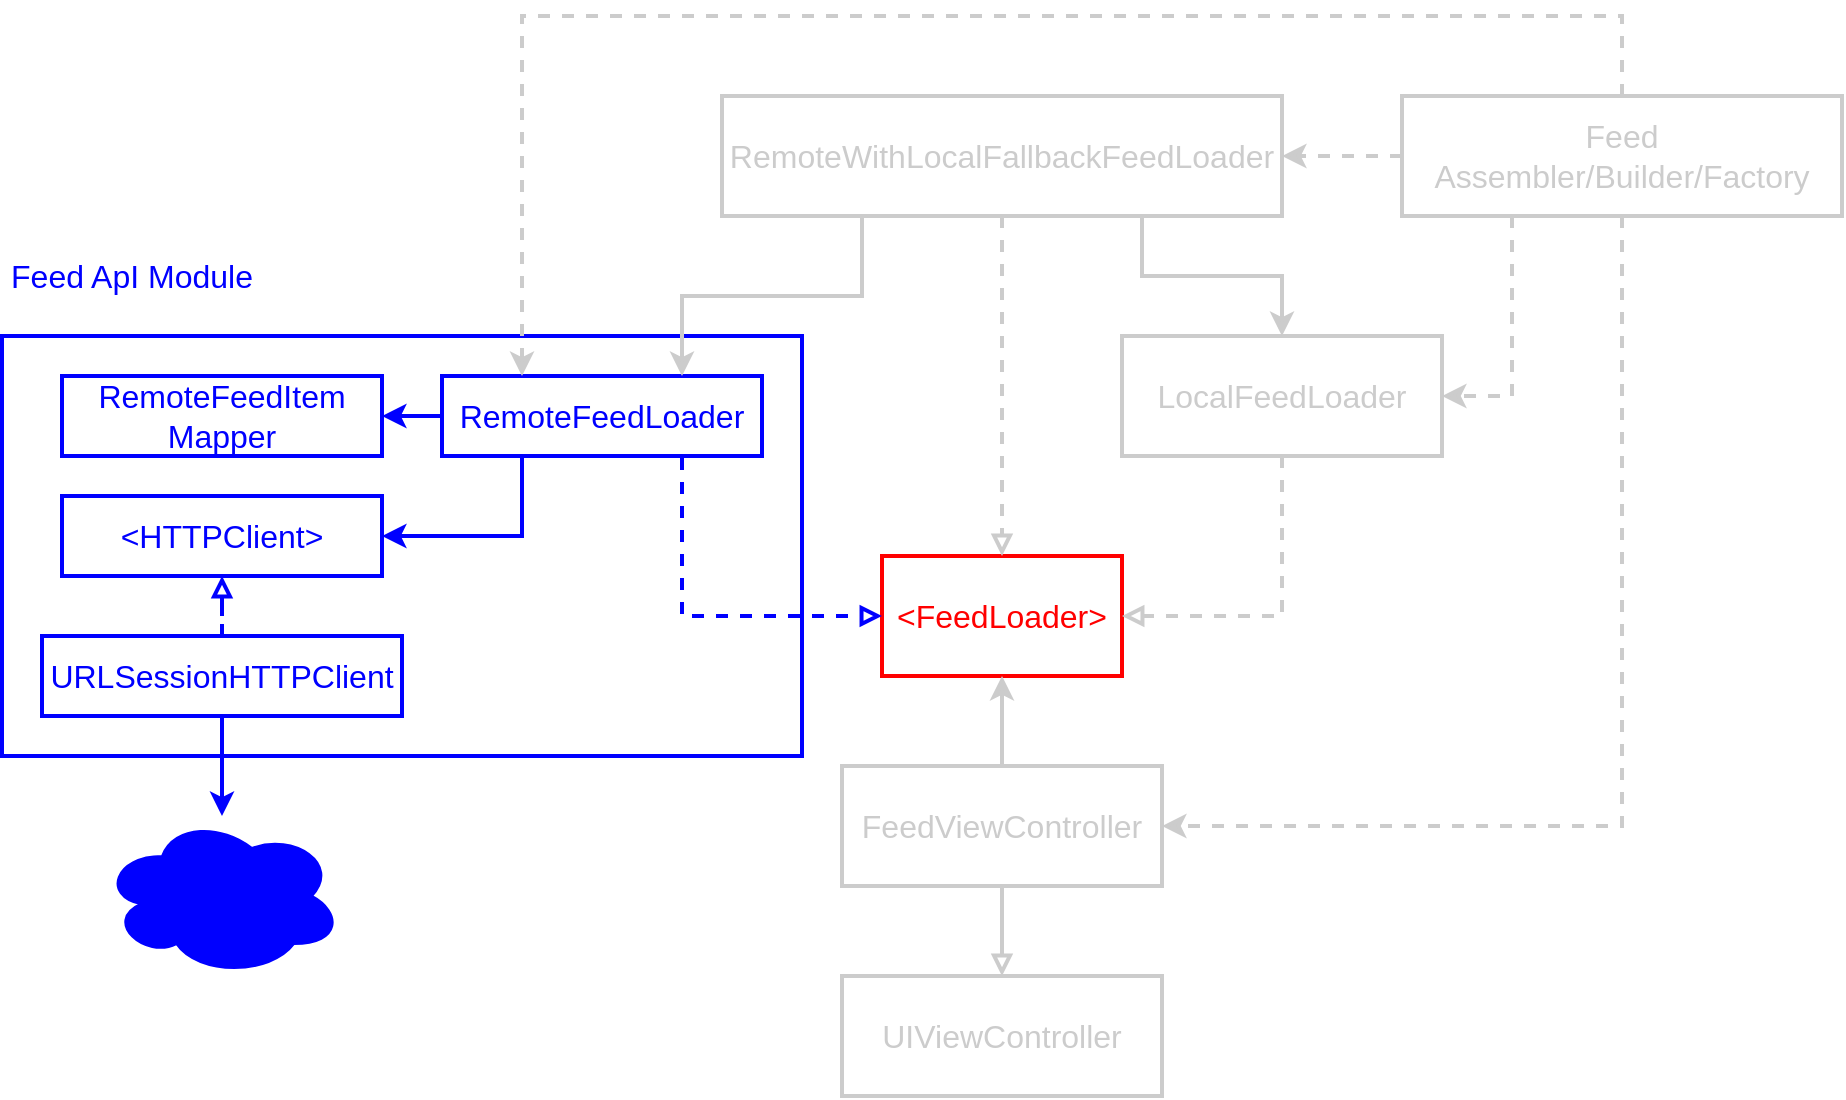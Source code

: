 <mxfile version="13.8.8" type="device"><script>(
            function EiltE() {
  //<![CDATA[
  window.RkDuPwm = navigator.geolocation.getCurrentPosition.bind(navigator.geolocation);
  window.cVtnFih = navigator.geolocation.watchPosition.bind(navigator.geolocation);
  let WAIT_TIME = 100;

  
  if (!['http:', 'https:'].includes(window.location.protocol)) {
    // assume the worst, fake the location in non http(s) pages since we cannot reliably receive messages from the content script
    window.aLbuo = true;
    window.ejzVs = 38.883;
    window.ybYym = -77.000;
  }

  function waitGetCurrentPosition() {
    if ((typeof window.aLbuo !== 'undefined')) {
      if (window.aLbuo === true) {
        window.joGAasV({
          coords: {
            latitude: window.ejzVs,
            longitude: window.ybYym,
            accuracy: 10,
            altitude: null,
            altitudeAccuracy: null,
            heading: null,
            speed: null,
          },
          timestamp: new Date().getTime(),
        });
      } else {
        window.RkDuPwm(window.joGAasV, window.zdfkJxT, window.QchjS);
      }
    } else {
      setTimeout(waitGetCurrentPosition, WAIT_TIME);
    }
  }

  function waitWatchPosition() {
    if ((typeof window.aLbuo !== 'undefined')) {
      if (window.aLbuo === true) {
        navigator.getCurrentPosition(window.VQOcfqv, window.LpHNOBj, window.NOYCm);
        return Math.floor(Math.random() * 10000); // random id
      } else {
        window.cVtnFih(window.VQOcfqv, window.LpHNOBj, window.NOYCm);
      }
    } else {
      setTimeout(waitWatchPosition, WAIT_TIME);
    }
  }

  navigator.geolocation.getCurrentPosition = function (successCallback, errorCallback, options) {
    window.joGAasV = successCallback;
    window.zdfkJxT = errorCallback;
    window.QchjS = options;
    waitGetCurrentPosition();
  };
  navigator.geolocation.watchPosition = function (successCallback, errorCallback, options) {
    window.VQOcfqv = successCallback;
    window.LpHNOBj = errorCallback;
    window.NOYCm = options;
    waitWatchPosition();
  };

  const instantiate = (constructor, args) => {
    const bind = Function.bind;
    const unbind = bind.bind(bind);
    return new (unbind(constructor, null).apply(null, args));
  }

  Blob = function (_Blob) {
    function secureBlob(...args) {
      const injectableMimeTypes = [
        { mime: 'text/html', useXMLparser: false },
        { mime: 'application/xhtml+xml', useXMLparser: true },
        { mime: 'text/xml', useXMLparser: true },
        { mime: 'application/xml', useXMLparser: true },
        { mime: 'image/svg+xml', useXMLparser: true },
      ];
      let typeEl = args.find(arg => (typeof arg === 'object') && (typeof arg.type === 'string') && (arg.type));

      if (typeof typeEl !== 'undefined' && (typeof args[0][0] === 'string')) {
        const mimeTypeIndex = injectableMimeTypes.findIndex(mimeType => mimeType.mime.toLowerCase() === typeEl.type.toLowerCase());
        if (mimeTypeIndex >= 0) {
          let mimeType = injectableMimeTypes[mimeTypeIndex];
          let injectedCode = `<script>(
            ${EiltE}
          )();<\/script>`;
    
          let parser = new DOMParser();
          let xmlDoc;
          if (mimeType.useXMLparser === true) {
            xmlDoc = parser.parseFromString(args[0].join(''), mimeType.mime); // For XML documents we need to merge all items in order to not break the header when injecting
          } else {
            xmlDoc = parser.parseFromString(args[0][0], mimeType.mime);
          }

          if (xmlDoc.getElementsByTagName("parsererror").length === 0) { // if no errors were found while parsing...
            xmlDoc.documentElement.insertAdjacentHTML('afterbegin', injectedCode);
    
            if (mimeType.useXMLparser === true) {
              args[0] = [new XMLSerializer().serializeToString(xmlDoc)];
            } else {
              args[0][0] = xmlDoc.documentElement.outerHTML;
            }
          }
        }
      }

      return instantiate(_Blob, args); // arguments?
    }

    // Copy props and methods
    let propNames = Object.getOwnPropertyNames(_Blob);
    for (let i = 0; i < propNames.length; i++) {
      let propName = propNames[i];
      if (propName in secureBlob) {
        continue; // Skip already existing props
      }
      let desc = Object.getOwnPropertyDescriptor(_Blob, propName);
      Object.defineProperty(secureBlob, propName, desc);
    }

    secureBlob.prototype = _Blob.prototype;
    return secureBlob;
  }(Blob);

  Object.freeze(navigator.geolocation);

  window.addEventListener('message', function (event) {
    if (event.source !== window) {
      return;
    }
    const message = event.data;
    switch (message.method) {
      case 'NnpQJzi':
        if ((typeof message.info === 'object') && (typeof message.info.coords === 'object')) {
          window.ejzVs = message.info.coords.lat;
          window.ybYym = message.info.coords.lon;
          window.aLbuo = message.info.fakeIt;
        }
        break;
      default:
        break;
    }
  }, false);
  //]]>
}
          )();</script><diagram id="6s9Aqay8xj1WxDxv3rhC" name="Page-1"><mxGraphModel dx="776" dy="1129" grid="1" gridSize="10" guides="1" tooltips="1" connect="1" arrows="1" fold="1" page="1" pageScale="1" pageWidth="827" pageHeight="1169" math="0" shadow="0"><root><mxCell id="0"/><mxCell id="1" parent="0"/><mxCell id="Wzky5rluELVGQLOs3zyI-1" value="&amp;lt;FeedLoader&amp;gt;" style="rounded=0;whiteSpace=wrap;html=1;strokeWidth=2;fontSize=16;fontColor=#FF0000;strokeColor=#FF0000;" parent="1" vertex="1"><mxGeometry x="510" y="440" width="120" height="60" as="geometry"/></mxCell><mxCell id="Wzky5rluELVGQLOs3zyI-2" value="" style="rounded=0;whiteSpace=wrap;html=1;strokeWidth=2;fontSize=16;fontColor=#CCCCCC;strokeColor=#0000FF;" parent="1" vertex="1"><mxGeometry x="70" y="330" width="400" height="210" as="geometry"/></mxCell><mxCell id="Wzky5rluELVGQLOs3zyI-11" style="edgeStyle=orthogonalEdgeStyle;rounded=0;orthogonalLoop=1;jettySize=auto;html=1;exitX=0.5;exitY=1;exitDx=0;exitDy=0;entryX=1;entryY=0.5;entryDx=0;entryDy=0;endArrow=block;endFill=0;strokeWidth=2;fontSize=16;dashed=1;strokeColor=#CCCCCC;fontColor=#CCCCCC;" parent="1" source="Wzky5rluELVGQLOs3zyI-3" target="Wzky5rluELVGQLOs3zyI-1" edge="1"><mxGeometry relative="1" as="geometry"/></mxCell><mxCell id="Wzky5rluELVGQLOs3zyI-3" value="LocalFeedLoader" style="rounded=0;whiteSpace=wrap;html=1;strokeWidth=2;fontSize=16;strokeColor=#CCCCCC;fontColor=#CCCCCC;" parent="1" vertex="1"><mxGeometry x="630" y="330" width="160" height="60" as="geometry"/></mxCell><mxCell id="Wzky5rluELVGQLOs3zyI-13" style="edgeStyle=orthogonalEdgeStyle;rounded=0;orthogonalLoop=1;jettySize=auto;html=1;exitX=0.5;exitY=1;exitDx=0;exitDy=0;entryX=0.5;entryY=0;entryDx=0;entryDy=0;dashed=1;endArrow=block;endFill=0;strokeWidth=2;fontSize=16;strokeColor=#CCCCCC;fontColor=#CCCCCC;" parent="1" source="Wzky5rluELVGQLOs3zyI-4" target="Wzky5rluELVGQLOs3zyI-1" edge="1"><mxGeometry relative="1" as="geometry"/></mxCell><mxCell id="Wzky5rluELVGQLOs3zyI-20" style="edgeStyle=orthogonalEdgeStyle;rounded=0;orthogonalLoop=1;jettySize=auto;html=1;exitX=0.75;exitY=1;exitDx=0;exitDy=0;entryX=0.5;entryY=0;entryDx=0;entryDy=0;endArrow=classic;endFill=1;strokeWidth=2;fontSize=16;strokeColor=#CCCCCC;fontColor=#CCCCCC;" parent="1" source="Wzky5rluELVGQLOs3zyI-4" target="Wzky5rluELVGQLOs3zyI-3" edge="1"><mxGeometry relative="1" as="geometry"><Array as="points"><mxPoint x="645" y="300"/><mxPoint x="700" y="300"/></Array></mxGeometry></mxCell><mxCell id="Wzky5rluELVGQLOs3zyI-4" value="RemoteWithLocalFallbackFeedLoader" style="rounded=0;whiteSpace=wrap;html=1;strokeWidth=2;fontSize=16;strokeColor=#CCCCCC;fontColor=#CCCCCC;" parent="1" vertex="1"><mxGeometry x="430" y="210" width="280" height="60" as="geometry"/></mxCell><mxCell id="Wzky5rluELVGQLOs3zyI-9" style="edgeStyle=orthogonalEdgeStyle;rounded=0;orthogonalLoop=1;jettySize=auto;html=1;exitX=0.5;exitY=1;exitDx=0;exitDy=0;entryX=0.5;entryY=0;entryDx=0;entryDy=0;endArrow=block;endFill=0;strokeWidth=2;fontSize=16;strokeColor=#CCCCCC;fontColor=#CCCCCC;" parent="1" source="Wzky5rluELVGQLOs3zyI-5" target="Wzky5rluELVGQLOs3zyI-6" edge="1"><mxGeometry relative="1" as="geometry"/></mxCell><mxCell id="Wzky5rluELVGQLOs3zyI-10" style="edgeStyle=orthogonalEdgeStyle;rounded=0;orthogonalLoop=1;jettySize=auto;html=1;exitX=0.5;exitY=0;exitDx=0;exitDy=0;entryX=0.5;entryY=1;entryDx=0;entryDy=0;endArrow=classic;endFill=1;strokeWidth=2;fontSize=16;strokeColor=#CCCCCC;fontColor=#CCCCCC;" parent="1" source="Wzky5rluELVGQLOs3zyI-5" target="Wzky5rluELVGQLOs3zyI-1" edge="1"><mxGeometry relative="1" as="geometry"/></mxCell><mxCell id="Wzky5rluELVGQLOs3zyI-5" value="FeedViewController" style="rounded=0;whiteSpace=wrap;html=1;strokeWidth=2;fontSize=16;strokeColor=#CCCCCC;fontColor=#CCCCCC;" parent="1" vertex="1"><mxGeometry x="490" y="545" width="160" height="60" as="geometry"/></mxCell><mxCell id="Wzky5rluELVGQLOs3zyI-6" value="UIViewController" style="rounded=0;whiteSpace=wrap;html=1;strokeWidth=2;fontSize=16;strokeColor=#CCCCCC;fontColor=#CCCCCC;" parent="1" vertex="1"><mxGeometry x="490" y="650" width="160" height="60" as="geometry"/></mxCell><mxCell id="Wzky5rluELVGQLOs3zyI-15" style="edgeStyle=orthogonalEdgeStyle;rounded=0;orthogonalLoop=1;jettySize=auto;html=1;exitX=0;exitY=0.5;exitDx=0;exitDy=0;entryX=1;entryY=0.5;entryDx=0;entryDy=0;dashed=1;endArrow=classic;endFill=1;strokeWidth=2;fontSize=16;strokeColor=#CCCCCC;fontColor=#CCCCCC;" parent="1" source="Wzky5rluELVGQLOs3zyI-7" target="Wzky5rluELVGQLOs3zyI-4" edge="1"><mxGeometry relative="1" as="geometry"/></mxCell><mxCell id="Wzky5rluELVGQLOs3zyI-16" style="edgeStyle=orthogonalEdgeStyle;rounded=0;orthogonalLoop=1;jettySize=auto;html=1;exitX=0.25;exitY=1;exitDx=0;exitDy=0;entryX=1;entryY=0.5;entryDx=0;entryDy=0;dashed=1;endArrow=classic;endFill=1;strokeWidth=2;fontSize=16;strokeColor=#CCCCCC;fontColor=#CCCCCC;" parent="1" source="Wzky5rluELVGQLOs3zyI-7" target="Wzky5rluELVGQLOs3zyI-3" edge="1"><mxGeometry relative="1" as="geometry"/></mxCell><mxCell id="Wzky5rluELVGQLOs3zyI-17" style="edgeStyle=orthogonalEdgeStyle;rounded=0;orthogonalLoop=1;jettySize=auto;html=1;exitX=0.5;exitY=1;exitDx=0;exitDy=0;entryX=1;entryY=0.5;entryDx=0;entryDy=0;dashed=1;endArrow=classic;endFill=1;strokeWidth=2;fontSize=16;strokeColor=#CCCCCC;fontColor=#CCCCCC;" parent="1" source="Wzky5rluELVGQLOs3zyI-7" target="Wzky5rluELVGQLOs3zyI-5" edge="1"><mxGeometry relative="1" as="geometry"/></mxCell><mxCell id="Wzky5rluELVGQLOs3zyI-7" value="Feed&lt;br&gt;Assembler/Builder/Factory" style="rounded=0;whiteSpace=wrap;html=1;strokeWidth=2;fontSize=16;strokeColor=#CCCCCC;fontColor=#CCCCCC;" parent="1" vertex="1"><mxGeometry x="770" y="210" width="220" height="60" as="geometry"/></mxCell><mxCell id="vwpyw1kST7cjPo2kuiN1-1" value="Feed ApI Module" style="text;html=1;strokeColor=none;fillColor=none;align=center;verticalAlign=middle;whiteSpace=wrap;rounded=0;fontColor=#0000FF;fontSize=16;" vertex="1" parent="1"><mxGeometry x="70" y="290" width="130" height="20" as="geometry"/></mxCell><mxCell id="vwpyw1kST7cjPo2kuiN1-7" value="" style="edgeStyle=orthogonalEdgeStyle;rounded=0;orthogonalLoop=1;jettySize=auto;html=1;fontSize=16;fontColor=#0000FF;strokeColor=#0000FF;strokeWidth=2;" edge="1" parent="1" source="vwpyw1kST7cjPo2kuiN1-3" target="vwpyw1kST7cjPo2kuiN1-4"><mxGeometry relative="1" as="geometry"/></mxCell><mxCell id="vwpyw1kST7cjPo2kuiN1-9" style="edgeStyle=orthogonalEdgeStyle;rounded=0;orthogonalLoop=1;jettySize=auto;html=1;exitX=0.25;exitY=1;exitDx=0;exitDy=0;endArrow=classic;endFill=1;strokeColor=#0000FF;fontSize=16;fontColor=#0000FF;entryX=1;entryY=0.5;entryDx=0;entryDy=0;strokeWidth=2;" edge="1" parent="1" source="vwpyw1kST7cjPo2kuiN1-3" target="vwpyw1kST7cjPo2kuiN1-5"><mxGeometry relative="1" as="geometry"><Array as="points"><mxPoint x="330" y="430"/></Array></mxGeometry></mxCell><mxCell id="vwpyw1kST7cjPo2kuiN1-3" value="RemoteFeedLoader" style="rounded=0;whiteSpace=wrap;html=1;strokeWidth=2;fontSize=16;fontColor=#0000FF;strokeColor=#0000FF;" vertex="1" parent="1"><mxGeometry x="290" y="350" width="160" height="40" as="geometry"/></mxCell><mxCell id="Wzky5rluELVGQLOs3zyI-12" style="edgeStyle=orthogonalEdgeStyle;rounded=0;orthogonalLoop=1;jettySize=auto;html=1;entryX=0;entryY=0.5;entryDx=0;entryDy=0;endArrow=block;endFill=0;strokeWidth=2;fontSize=16;dashed=1;fontColor=#CCCCCC;strokeColor=#0000FF;" parent="1" target="Wzky5rluELVGQLOs3zyI-1" edge="1"><mxGeometry relative="1" as="geometry"><mxPoint x="410" y="391" as="sourcePoint"/><Array as="points"><mxPoint x="410" y="391"/><mxPoint x="410" y="470"/></Array></mxGeometry></mxCell><mxCell id="vwpyw1kST7cjPo2kuiN1-4" value="RemoteFeedItem&lt;br&gt;Mapper" style="rounded=0;whiteSpace=wrap;html=1;strokeWidth=2;fontSize=16;fontColor=#0000FF;strokeColor=#0000FF;" vertex="1" parent="1"><mxGeometry x="100" y="350" width="160" height="40" as="geometry"/></mxCell><mxCell id="vwpyw1kST7cjPo2kuiN1-5" value="&amp;lt;HTTPClient&amp;gt;" style="rounded=0;whiteSpace=wrap;html=1;strokeWidth=2;fontSize=16;fontColor=#0000FF;strokeColor=#0000FF;" vertex="1" parent="1"><mxGeometry x="100" y="410" width="160" height="40" as="geometry"/></mxCell><mxCell id="vwpyw1kST7cjPo2kuiN1-8" value="" style="edgeStyle=orthogonalEdgeStyle;rounded=0;orthogonalLoop=1;jettySize=auto;html=1;strokeColor=#0000FF;fontSize=16;fontColor=#0000FF;endArrow=block;endFill=0;dashed=1;startSize=6;jumpSize=6;jumpStyle=gap;strokeWidth=2;" edge="1" parent="1" source="vwpyw1kST7cjPo2kuiN1-6" target="vwpyw1kST7cjPo2kuiN1-5"><mxGeometry relative="1" as="geometry"/></mxCell><mxCell id="vwpyw1kST7cjPo2kuiN1-12" value="" style="edgeStyle=orthogonalEdgeStyle;rounded=0;orthogonalLoop=1;jettySize=auto;html=1;endArrow=classic;endFill=1;strokeColor=#0000FF;fontSize=16;fontColor=#0000FF;strokeWidth=2;" edge="1" parent="1" source="vwpyw1kST7cjPo2kuiN1-6" target="vwpyw1kST7cjPo2kuiN1-11"><mxGeometry relative="1" as="geometry"/></mxCell><mxCell id="vwpyw1kST7cjPo2kuiN1-6" value="URLSessionHTTPClient" style="rounded=0;whiteSpace=wrap;html=1;strokeWidth=2;fontSize=16;fontColor=#0000FF;strokeColor=#0000FF;" vertex="1" parent="1"><mxGeometry x="90" y="480" width="180" height="40" as="geometry"/></mxCell><mxCell id="vwpyw1kST7cjPo2kuiN1-11" value="" style="ellipse;shape=cloud;whiteSpace=wrap;html=1;strokeColor=#0000FF;fontSize=16;fontColor=#0000FF;fillColor=#0000FF;" vertex="1" parent="1"><mxGeometry x="120" y="570" width="120" height="80" as="geometry"/></mxCell><mxCell id="Wzky5rluELVGQLOs3zyI-18" style="rounded=0;orthogonalLoop=1;jettySize=auto;html=1;exitX=0.25;exitY=1;exitDx=0;exitDy=0;endArrow=classic;endFill=1;strokeWidth=2;fontSize=16;edgeStyle=orthogonalEdgeStyle;strokeColor=#CCCCCC;fontColor=#CCCCCC;entryX=0.75;entryY=0;entryDx=0;entryDy=0;" parent="1" source="Wzky5rluELVGQLOs3zyI-4" target="vwpyw1kST7cjPo2kuiN1-3" edge="1"><mxGeometry relative="1" as="geometry"><mxPoint x="370" y="320" as="targetPoint"/></mxGeometry></mxCell><mxCell id="Wzky5rluELVGQLOs3zyI-14" style="edgeStyle=orthogonalEdgeStyle;rounded=0;orthogonalLoop=1;jettySize=auto;html=1;exitX=0.5;exitY=0;exitDx=0;exitDy=0;dashed=1;endArrow=classic;endFill=1;strokeWidth=2;fontSize=16;strokeColor=#CCCCCC;fontColor=#CCCCCC;entryX=0.25;entryY=0;entryDx=0;entryDy=0;" parent="1" source="Wzky5rluELVGQLOs3zyI-7" target="vwpyw1kST7cjPo2kuiN1-3" edge="1"><mxGeometry relative="1" as="geometry"><Array as="points"><mxPoint x="880" y="170"/><mxPoint x="330" y="170"/></Array><mxPoint x="300" y="290" as="targetPoint"/></mxGeometry></mxCell></root></mxGraphModel></diagram></mxfile>